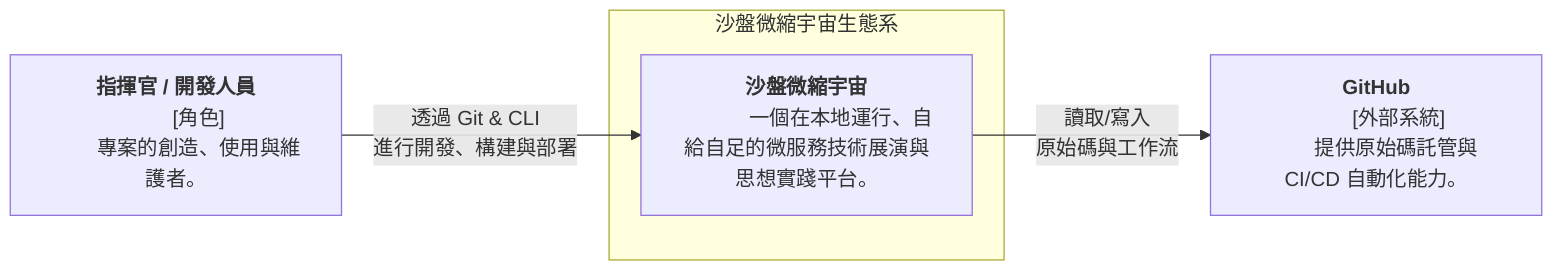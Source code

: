 graph LR
    %% C1 - System Context Diagram for The War Table Microcosm

    A["
        <b>指揮官 / 開發人員</b>
        [角色]
        專案的創造、使用與維護者。
    "]

    subgraph "沙盤微縮宇宙生態系"
        C1["
            <b>沙盤微縮宇宙</b>
            一個在本地運行、自給自足的微服務技術展演與思想實踐平台。
        "]
    end

    Ext1["
        <b>GitHub</b>
        [外部系統]
        提供原始碼託管與 CI/CD 自動化能力。
    "]

    A -- "透過 Git & CLI<br>進行開發、構建與部署" --> C1
    C1 -- "讀取/寫入<br>原始碼與工作流" --> Ext1